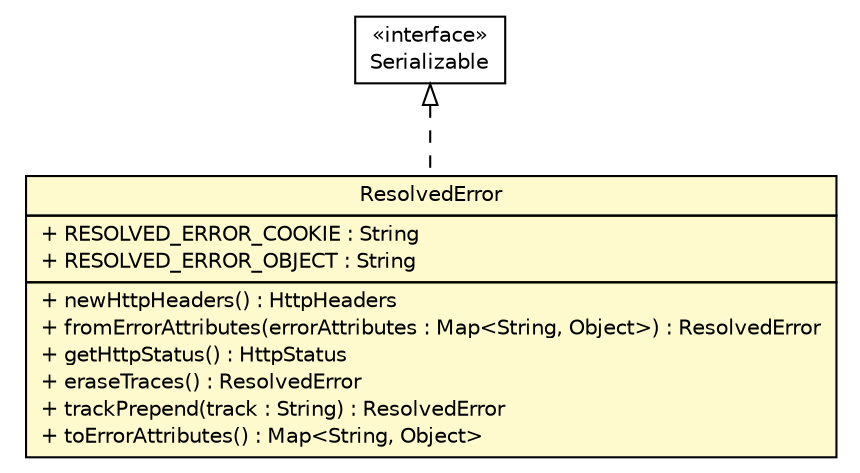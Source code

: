 #!/usr/local/bin/dot
#
# Class diagram 
# Generated by UMLGraph version R5_6-24-gf6e263 (http://www.umlgraph.org/)
#

digraph G {
	edge [fontname="Helvetica",fontsize=10,labelfontname="Helvetica",labelfontsize=10];
	node [fontname="Helvetica",fontsize=10,shape=plaintext];
	nodesep=0.25;
	ranksep=0.5;
	// cn.home1.oss.lib.errorhandle.api.ResolvedError
	c1397 [label=<<table title="cn.home1.oss.lib.errorhandle.api.ResolvedError" border="0" cellborder="1" cellspacing="0" cellpadding="2" port="p" bgcolor="lemonChiffon" href="./ResolvedError.html">
		<tr><td><table border="0" cellspacing="0" cellpadding="1">
<tr><td align="center" balign="center"> ResolvedError </td></tr>
		</table></td></tr>
		<tr><td><table border="0" cellspacing="0" cellpadding="1">
<tr><td align="left" balign="left"> + RESOLVED_ERROR_COOKIE : String </td></tr>
<tr><td align="left" balign="left"> + RESOLVED_ERROR_OBJECT : String </td></tr>
		</table></td></tr>
		<tr><td><table border="0" cellspacing="0" cellpadding="1">
<tr><td align="left" balign="left"> + newHttpHeaders() : HttpHeaders </td></tr>
<tr><td align="left" balign="left"> + fromErrorAttributes(errorAttributes : Map&lt;String, Object&gt;) : ResolvedError </td></tr>
<tr><td align="left" balign="left"> + getHttpStatus() : HttpStatus </td></tr>
<tr><td align="left" balign="left"> + eraseTraces() : ResolvedError </td></tr>
<tr><td align="left" balign="left"> + trackPrepend(track : String) : ResolvedError </td></tr>
<tr><td align="left" balign="left"> + toErrorAttributes() : Map&lt;String, Object&gt; </td></tr>
		</table></td></tr>
		</table>>, URL="./ResolvedError.html", fontname="Helvetica", fontcolor="black", fontsize=10.0];
	//cn.home1.oss.lib.errorhandle.api.ResolvedError implements java.io.Serializable
	c1398:p -> c1397:p [dir=back,arrowtail=empty,style=dashed];
	// java.io.Serializable
	c1398 [label=<<table title="java.io.Serializable" border="0" cellborder="1" cellspacing="0" cellpadding="2" port="p" href="http://java.sun.com/j2se/1.4.2/docs/api/java/io/Serializable.html">
		<tr><td><table border="0" cellspacing="0" cellpadding="1">
<tr><td align="center" balign="center"> &#171;interface&#187; </td></tr>
<tr><td align="center" balign="center"> Serializable </td></tr>
		</table></td></tr>
		</table>>, URL="http://java.sun.com/j2se/1.4.2/docs/api/java/io/Serializable.html", fontname="Helvetica", fontcolor="black", fontsize=10.0];
}

